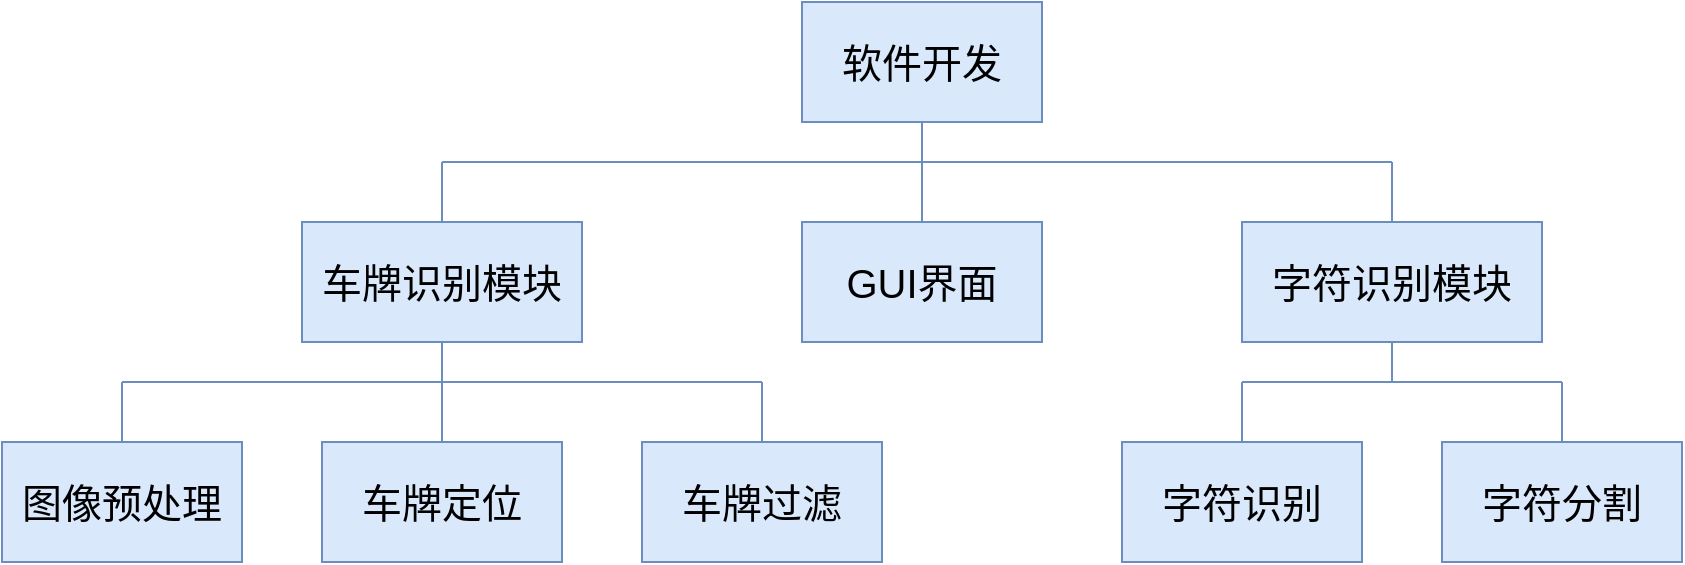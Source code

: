 <mxfile version="15.8.3" type="github">
  <diagram id="DblPEaGYhB0PaUvO09Pu" name="第 1 页">
    <mxGraphModel dx="1038" dy="491" grid="1" gridSize="10" guides="1" tooltips="1" connect="1" arrows="1" fold="1" page="1" pageScale="1" pageWidth="1654" pageHeight="2336" math="0" shadow="0">
      <root>
        <mxCell id="0" />
        <mxCell id="1" parent="0" />
        <mxCell id="_Cwv2Me07DDsPAX_eh6r-1" value="&lt;font style=&quot;font-size: 20px&quot;&gt;软件开发&lt;/font&gt;" style="rounded=0;whiteSpace=wrap;html=1;fillColor=#dae8fc;strokeColor=#6c8ebf;" parent="1" vertex="1">
          <mxGeometry x="580" y="90" width="120" height="60" as="geometry" />
        </mxCell>
        <mxCell id="_Cwv2Me07DDsPAX_eh6r-2" value="&lt;font style=&quot;font-size: 20px&quot;&gt;车牌识别模块&lt;/font&gt;" style="rounded=0;whiteSpace=wrap;html=1;fillColor=#dae8fc;strokeColor=#6c8ebf;" parent="1" vertex="1">
          <mxGeometry x="330" y="200" width="140" height="60" as="geometry" />
        </mxCell>
        <mxCell id="_Cwv2Me07DDsPAX_eh6r-4" value="&lt;font style=&quot;font-size: 20px&quot;&gt;图像预处理&lt;/font&gt;" style="rounded=0;whiteSpace=wrap;html=1;fillColor=#dae8fc;strokeColor=#6c8ebf;" parent="1" vertex="1">
          <mxGeometry x="180" y="310" width="120" height="60" as="geometry" />
        </mxCell>
        <mxCell id="_Cwv2Me07DDsPAX_eh6r-5" value="&lt;font style=&quot;font-size: 20px&quot;&gt;车牌定位&lt;br&gt;&lt;/font&gt;" style="rounded=0;whiteSpace=wrap;html=1;fillColor=#dae8fc;strokeColor=#6c8ebf;" parent="1" vertex="1">
          <mxGeometry x="340" y="310" width="120" height="60" as="geometry" />
        </mxCell>
        <mxCell id="_Cwv2Me07DDsPAX_eh6r-6" value="&lt;font style=&quot;font-size: 20px&quot;&gt;车牌过滤&lt;br&gt;&lt;/font&gt;" style="rounded=0;whiteSpace=wrap;html=1;fillColor=#dae8fc;strokeColor=#6c8ebf;" parent="1" vertex="1">
          <mxGeometry x="500" y="310" width="120" height="60" as="geometry" />
        </mxCell>
        <mxCell id="_Cwv2Me07DDsPAX_eh6r-9" value="&lt;font style=&quot;font-size: 20px&quot;&gt;字符识别模块&lt;br&gt;&lt;/font&gt;" style="rounded=0;whiteSpace=wrap;html=1;fillColor=#dae8fc;strokeColor=#6c8ebf;" parent="1" vertex="1">
          <mxGeometry x="800" y="200" width="150" height="60" as="geometry" />
        </mxCell>
        <mxCell id="_Cwv2Me07DDsPAX_eh6r-10" value="&lt;font style=&quot;font-size: 20px&quot;&gt;字符识别&lt;br&gt;&lt;/font&gt;" style="rounded=0;whiteSpace=wrap;html=1;fillColor=#dae8fc;strokeColor=#6c8ebf;" parent="1" vertex="1">
          <mxGeometry x="740" y="310" width="120" height="60" as="geometry" />
        </mxCell>
        <mxCell id="_Cwv2Me07DDsPAX_eh6r-11" value="&lt;font style=&quot;font-size: 20px&quot;&gt;GUI界面&lt;br&gt;&lt;/font&gt;" style="rounded=0;whiteSpace=wrap;html=1;fillColor=#dae8fc;strokeColor=#6c8ebf;" parent="1" vertex="1">
          <mxGeometry x="580" y="200" width="120" height="60" as="geometry" />
        </mxCell>
        <mxCell id="_Cwv2Me07DDsPAX_eh6r-12" value="&lt;font style=&quot;font-size: 20px&quot;&gt;字符分割&lt;br&gt;&lt;/font&gt;" style="rounded=0;whiteSpace=wrap;html=1;fillColor=#dae8fc;strokeColor=#6c8ebf;" parent="1" vertex="1">
          <mxGeometry x="900" y="310" width="120" height="60" as="geometry" />
        </mxCell>
        <mxCell id="_Cwv2Me07DDsPAX_eh6r-14" value="" style="endArrow=none;html=1;rounded=0;fontSize=20;strokeColor=#6c8ebf;fontColor=#46495D;fillColor=#dae8fc;" parent="1" edge="1">
          <mxGeometry width="50" height="50" relative="1" as="geometry">
            <mxPoint x="400" y="170" as="sourcePoint" />
            <mxPoint x="875" y="170" as="targetPoint" />
          </mxGeometry>
        </mxCell>
        <mxCell id="_Cwv2Me07DDsPAX_eh6r-15" value="" style="endArrow=none;html=1;rounded=0;fontSize=20;entryX=0.5;entryY=1;entryDx=0;entryDy=0;strokeColor=#6c8ebf;fontColor=#46495D;fillColor=#dae8fc;" parent="1" target="_Cwv2Me07DDsPAX_eh6r-1" edge="1">
          <mxGeometry width="50" height="50" relative="1" as="geometry">
            <mxPoint x="640" y="170" as="sourcePoint" />
            <mxPoint x="680" y="180" as="targetPoint" />
          </mxGeometry>
        </mxCell>
        <mxCell id="_Cwv2Me07DDsPAX_eh6r-16" value="" style="endArrow=none;html=1;rounded=0;fontSize=20;entryX=0.5;entryY=0;entryDx=0;entryDy=0;strokeColor=#6c8ebf;fontColor=#46495D;fillColor=#dae8fc;" parent="1" target="_Cwv2Me07DDsPAX_eh6r-4" edge="1">
          <mxGeometry width="50" height="50" relative="1" as="geometry">
            <mxPoint x="240" y="280" as="sourcePoint" />
            <mxPoint x="890" y="240" as="targetPoint" />
          </mxGeometry>
        </mxCell>
        <mxCell id="_Cwv2Me07DDsPAX_eh6r-17" value="" style="endArrow=none;html=1;rounded=0;fontSize=20;entryX=0.5;entryY=0;entryDx=0;entryDy=0;strokeColor=#6c8ebf;fontColor=#46495D;fillColor=#dae8fc;" parent="1" target="_Cwv2Me07DDsPAX_eh6r-5" edge="1">
          <mxGeometry width="50" height="50" relative="1" as="geometry">
            <mxPoint x="400" y="280" as="sourcePoint" />
            <mxPoint x="250" y="320" as="targetPoint" />
          </mxGeometry>
        </mxCell>
        <mxCell id="_Cwv2Me07DDsPAX_eh6r-19" value="" style="endArrow=none;html=1;rounded=0;fontSize=20;exitX=0.5;exitY=0;exitDx=0;exitDy=0;strokeColor=#6c8ebf;fontColor=#46495D;fillColor=#dae8fc;" parent="1" source="_Cwv2Me07DDsPAX_eh6r-6" edge="1">
          <mxGeometry width="50" height="50" relative="1" as="geometry">
            <mxPoint x="410" y="290" as="sourcePoint" />
            <mxPoint x="560" y="280" as="targetPoint" />
          </mxGeometry>
        </mxCell>
        <mxCell id="_Cwv2Me07DDsPAX_eh6r-20" value="" style="endArrow=none;html=1;rounded=0;fontSize=20;exitX=0.5;exitY=0;exitDx=0;exitDy=0;strokeColor=#6c8ebf;fontColor=#46495D;fillColor=#dae8fc;" parent="1" source="_Cwv2Me07DDsPAX_eh6r-11" edge="1">
          <mxGeometry width="50" height="50" relative="1" as="geometry">
            <mxPoint x="490" y="320" as="sourcePoint" />
            <mxPoint x="640" y="170" as="targetPoint" />
          </mxGeometry>
        </mxCell>
        <mxCell id="_Cwv2Me07DDsPAX_eh6r-21" value="" style="endArrow=none;html=1;rounded=0;fontSize=20;strokeColor=#6c8ebf;fontColor=#46495D;fillColor=#dae8fc;" parent="1" source="_Cwv2Me07DDsPAX_eh6r-10" edge="1">
          <mxGeometry width="50" height="50" relative="1" as="geometry">
            <mxPoint x="650" y="320" as="sourcePoint" />
            <mxPoint x="800" y="280" as="targetPoint" />
          </mxGeometry>
        </mxCell>
        <mxCell id="_Cwv2Me07DDsPAX_eh6r-23" value="" style="endArrow=none;html=1;rounded=0;fontSize=20;strokeColor=#6c8ebf;fontColor=#46495D;fillColor=#dae8fc;" parent="1" source="_Cwv2Me07DDsPAX_eh6r-12" edge="1">
          <mxGeometry width="50" height="50" relative="1" as="geometry">
            <mxPoint x="810" y="320" as="sourcePoint" />
            <mxPoint x="960" y="280" as="targetPoint" />
          </mxGeometry>
        </mxCell>
        <mxCell id="_Cwv2Me07DDsPAX_eh6r-24" value="" style="endArrow=none;html=1;rounded=0;fontSize=20;strokeColor=#6c8ebf;fontColor=#46495D;fillColor=#dae8fc;" parent="1" edge="1">
          <mxGeometry width="50" height="50" relative="1" as="geometry">
            <mxPoint x="240" y="280" as="sourcePoint" />
            <mxPoint x="560" y="280" as="targetPoint" />
          </mxGeometry>
        </mxCell>
        <mxCell id="_Cwv2Me07DDsPAX_eh6r-25" value="" style="endArrow=none;html=1;rounded=0;fontSize=20;entryX=0.5;entryY=1;entryDx=0;entryDy=0;strokeColor=#6c8ebf;fontColor=#46495D;fillColor=#dae8fc;" parent="1" target="_Cwv2Me07DDsPAX_eh6r-2" edge="1">
          <mxGeometry width="50" height="50" relative="1" as="geometry">
            <mxPoint x="400" y="280" as="sourcePoint" />
            <mxPoint x="600" y="190" as="targetPoint" />
          </mxGeometry>
        </mxCell>
        <mxCell id="_Cwv2Me07DDsPAX_eh6r-26" value="" style="endArrow=none;html=1;rounded=0;fontSize=20;strokeColor=#6c8ebf;fontColor=#46495D;fillColor=#dae8fc;" parent="1" edge="1">
          <mxGeometry width="50" height="50" relative="1" as="geometry">
            <mxPoint x="800" y="280" as="sourcePoint" />
            <mxPoint x="960" y="280" as="targetPoint" />
          </mxGeometry>
        </mxCell>
        <mxCell id="_Cwv2Me07DDsPAX_eh6r-27" value="" style="endArrow=none;html=1;rounded=0;fontSize=20;entryX=0.5;entryY=1;entryDx=0;entryDy=0;strokeColor=#6c8ebf;fontColor=#46495D;fillColor=#dae8fc;" parent="1" target="_Cwv2Me07DDsPAX_eh6r-9" edge="1">
          <mxGeometry width="50" height="50" relative="1" as="geometry">
            <mxPoint x="875" y="280" as="sourcePoint" />
            <mxPoint x="970" y="290" as="targetPoint" />
          </mxGeometry>
        </mxCell>
        <mxCell id="wVVWqRG87HYpOfW_NuPp-3" value="" style="endArrow=none;html=1;rounded=0;fontSize=20;exitX=0.5;exitY=0;exitDx=0;exitDy=0;strokeColor=#6c8ebf;fontColor=#46495D;fillColor=#dae8fc;" edge="1" parent="1" source="_Cwv2Me07DDsPAX_eh6r-9">
          <mxGeometry width="50" height="50" relative="1" as="geometry">
            <mxPoint x="650" y="210" as="sourcePoint" />
            <mxPoint x="875" y="170" as="targetPoint" />
            <Array as="points">
              <mxPoint x="875" y="170" />
            </Array>
          </mxGeometry>
        </mxCell>
        <mxCell id="wVVWqRG87HYpOfW_NuPp-5" value="" style="endArrow=none;html=1;rounded=0;fontSize=20;exitX=0.5;exitY=0;exitDx=0;exitDy=0;strokeColor=#6c8ebf;fontColor=#46495D;fillColor=#dae8fc;" edge="1" parent="1" source="_Cwv2Me07DDsPAX_eh6r-2">
          <mxGeometry width="50" height="50" relative="1" as="geometry">
            <mxPoint x="650" y="210" as="sourcePoint" />
            <mxPoint x="400" y="170" as="targetPoint" />
          </mxGeometry>
        </mxCell>
      </root>
    </mxGraphModel>
  </diagram>
</mxfile>
